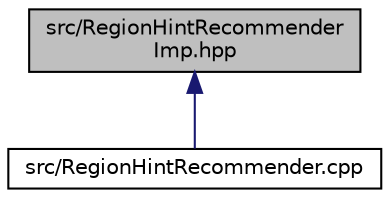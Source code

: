 digraph "src/RegionHintRecommenderImp.hpp"
{
 // LATEX_PDF_SIZE
  edge [fontname="Helvetica",fontsize="10",labelfontname="Helvetica",labelfontsize="10"];
  node [fontname="Helvetica",fontsize="10",shape=record];
  Node1 [label="src/RegionHintRecommender\lImp.hpp",height=0.2,width=0.4,color="black", fillcolor="grey75", style="filled", fontcolor="black",tooltip=" "];
  Node1 -> Node2 [dir="back",color="midnightblue",fontsize="10",style="solid",fontname="Helvetica"];
  Node2 [label="src/RegionHintRecommender.cpp",height=0.2,width=0.4,color="black", fillcolor="white", style="filled",URL="$_region_hint_recommender_8cpp.html",tooltip=" "];
}
